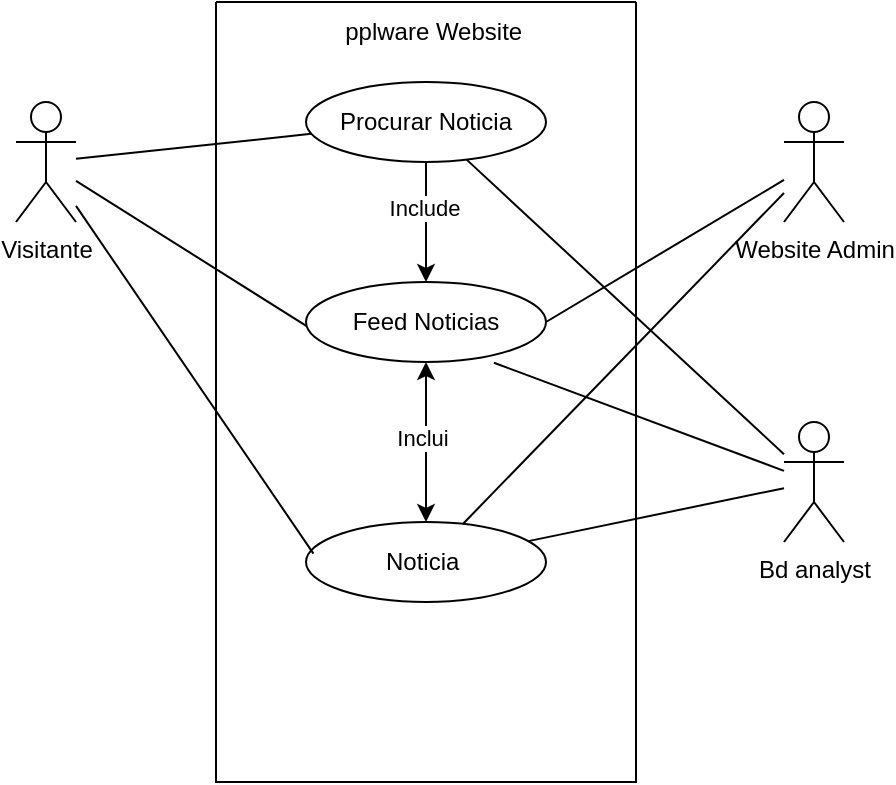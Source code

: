 <mxfile version="22.1.16" type="github">
  <diagram name="Página-1" id="pN39wXMBFtuyC5WhX6lR">
    <mxGraphModel dx="1094" dy="405" grid="1" gridSize="10" guides="1" tooltips="1" connect="1" arrows="1" fold="1" page="1" pageScale="1" pageWidth="827" pageHeight="1169" math="0" shadow="0">
      <root>
        <mxCell id="0" />
        <mxCell id="1" parent="0" />
        <mxCell id="wujke9OWW01raQN76-9f-1" value="Visitante" style="shape=umlActor;verticalLabelPosition=bottom;verticalAlign=top;html=1;outlineConnect=0;" vertex="1" parent="1">
          <mxGeometry x="30" y="100" width="30" height="60" as="geometry" />
        </mxCell>
        <mxCell id="wujke9OWW01raQN76-9f-4" value="" style="endArrow=none;html=1;rounded=0;entryX=0.031;entryY=0.605;entryDx=0;entryDy=0;entryPerimeter=0;" edge="1" parent="1" source="wujke9OWW01raQN76-9f-1" target="wujke9OWW01raQN76-9f-2">
          <mxGeometry width="50" height="50" relative="1" as="geometry">
            <mxPoint x="70" y="140" as="sourcePoint" />
            <mxPoint x="165" y="120" as="targetPoint" />
          </mxGeometry>
        </mxCell>
        <mxCell id="wujke9OWW01raQN76-9f-5" value="" style="swimlane;startSize=0;" vertex="1" parent="1">
          <mxGeometry x="130" y="50" width="210" height="390" as="geometry" />
        </mxCell>
        <mxCell id="wujke9OWW01raQN76-9f-3" value="pplware Website&amp;nbsp;" style="text;html=1;align=center;verticalAlign=middle;resizable=0;points=[];autosize=1;strokeColor=none;fillColor=none;" vertex="1" parent="wujke9OWW01raQN76-9f-5">
          <mxGeometry x="50" width="120" height="30" as="geometry" />
        </mxCell>
        <mxCell id="wujke9OWW01raQN76-9f-2" value="Feed Noticias" style="ellipse;whiteSpace=wrap;html=1;" vertex="1" parent="wujke9OWW01raQN76-9f-5">
          <mxGeometry x="45" y="140" width="120" height="40" as="geometry" />
        </mxCell>
        <mxCell id="wujke9OWW01raQN76-9f-12" value="Noticia&amp;nbsp;" style="ellipse;whiteSpace=wrap;html=1;" vertex="1" parent="wujke9OWW01raQN76-9f-5">
          <mxGeometry x="45" y="260" width="120" height="40" as="geometry" />
        </mxCell>
        <mxCell id="wujke9OWW01raQN76-9f-17" value="" style="endArrow=classic;startArrow=classic;html=1;rounded=0;" edge="1" parent="wujke9OWW01raQN76-9f-5" source="wujke9OWW01raQN76-9f-12" target="wujke9OWW01raQN76-9f-2">
          <mxGeometry width="50" height="50" relative="1" as="geometry">
            <mxPoint x="340" y="110" as="sourcePoint" />
            <mxPoint x="150" y="90" as="targetPoint" />
          </mxGeometry>
        </mxCell>
        <mxCell id="wujke9OWW01raQN76-9f-19" value="Inclui" style="edgeLabel;html=1;align=center;verticalAlign=middle;resizable=0;points=[];" vertex="1" connectable="0" parent="wujke9OWW01raQN76-9f-17">
          <mxGeometry x="0.044" y="2" relative="1" as="geometry">
            <mxPoint as="offset" />
          </mxGeometry>
        </mxCell>
        <mxCell id="wujke9OWW01raQN76-9f-20" value="Procurar Noticia" style="ellipse;whiteSpace=wrap;html=1;" vertex="1" parent="wujke9OWW01raQN76-9f-5">
          <mxGeometry x="45" y="40" width="120" height="40" as="geometry" />
        </mxCell>
        <mxCell id="wujke9OWW01raQN76-9f-21" value="" style="endArrow=classic;html=1;rounded=0;" edge="1" parent="wujke9OWW01raQN76-9f-5" source="wujke9OWW01raQN76-9f-20" target="wujke9OWW01raQN76-9f-2">
          <mxGeometry width="50" height="50" relative="1" as="geometry">
            <mxPoint x="110" y="180" as="sourcePoint" />
            <mxPoint x="160" y="130" as="targetPoint" />
          </mxGeometry>
        </mxCell>
        <mxCell id="wujke9OWW01raQN76-9f-23" value="Include" style="edgeLabel;html=1;align=center;verticalAlign=middle;resizable=0;points=[];" vertex="1" connectable="0" parent="wujke9OWW01raQN76-9f-21">
          <mxGeometry x="-0.235" y="-1" relative="1" as="geometry">
            <mxPoint as="offset" />
          </mxGeometry>
        </mxCell>
        <mxCell id="wujke9OWW01raQN76-9f-9" value="Website Admin" style="shape=umlActor;verticalLabelPosition=bottom;verticalAlign=top;html=1;outlineConnect=0;" vertex="1" parent="1">
          <mxGeometry x="414" y="100" width="30" height="60" as="geometry" />
        </mxCell>
        <mxCell id="wujke9OWW01raQN76-9f-10" value="" style="endArrow=none;html=1;rounded=0;exitX=1;exitY=0.5;exitDx=0;exitDy=0;" edge="1" parent="1" source="wujke9OWW01raQN76-9f-2" target="wujke9OWW01raQN76-9f-9">
          <mxGeometry width="50" height="50" relative="1" as="geometry">
            <mxPoint x="240" y="230" as="sourcePoint" />
            <mxPoint x="400" y="120" as="targetPoint" />
          </mxGeometry>
        </mxCell>
        <mxCell id="wujke9OWW01raQN76-9f-13" value="" style="endArrow=none;html=1;rounded=0;entryX=0.031;entryY=0.395;entryDx=0;entryDy=0;entryPerimeter=0;" edge="1" parent="1" source="wujke9OWW01raQN76-9f-1" target="wujke9OWW01raQN76-9f-12">
          <mxGeometry width="50" height="50" relative="1" as="geometry">
            <mxPoint x="240" y="230" as="sourcePoint" />
            <mxPoint x="290" y="180" as="targetPoint" />
          </mxGeometry>
        </mxCell>
        <mxCell id="wujke9OWW01raQN76-9f-14" value="" style="endArrow=none;html=1;rounded=0;" edge="1" parent="1" source="wujke9OWW01raQN76-9f-9" target="wujke9OWW01raQN76-9f-12">
          <mxGeometry width="50" height="50" relative="1" as="geometry">
            <mxPoint x="400" y="170" as="sourcePoint" />
            <mxPoint x="179" y="186" as="targetPoint" />
          </mxGeometry>
        </mxCell>
        <mxCell id="wujke9OWW01raQN76-9f-24" value="" style="endArrow=none;html=1;rounded=0;" edge="1" parent="1" source="wujke9OWW01raQN76-9f-12" target="wujke9OWW01raQN76-9f-25">
          <mxGeometry width="50" height="50" relative="1" as="geometry">
            <mxPoint x="370" y="300" as="sourcePoint" />
            <mxPoint x="380" y="310" as="targetPoint" />
          </mxGeometry>
        </mxCell>
        <mxCell id="wujke9OWW01raQN76-9f-25" value="Bd analyst" style="shape=umlActor;verticalLabelPosition=bottom;verticalAlign=top;html=1;outlineConnect=0;" vertex="1" parent="1">
          <mxGeometry x="414" y="260" width="30" height="60" as="geometry" />
        </mxCell>
        <mxCell id="wujke9OWW01raQN76-9f-26" value="" style="endArrow=none;html=1;rounded=0;exitX=0.783;exitY=1.01;exitDx=0;exitDy=0;exitPerimeter=0;" edge="1" parent="1" source="wujke9OWW01raQN76-9f-2" target="wujke9OWW01raQN76-9f-25">
          <mxGeometry width="50" height="50" relative="1" as="geometry">
            <mxPoint x="299" y="331" as="sourcePoint" />
            <mxPoint x="390" y="300" as="targetPoint" />
          </mxGeometry>
        </mxCell>
        <mxCell id="wujke9OWW01raQN76-9f-27" value="" style="endArrow=none;html=1;rounded=0;" edge="1" parent="1" source="wujke9OWW01raQN76-9f-20" target="wujke9OWW01raQN76-9f-25">
          <mxGeometry width="50" height="50" relative="1" as="geometry">
            <mxPoint x="279" y="240" as="sourcePoint" />
            <mxPoint x="410" y="303" as="targetPoint" />
          </mxGeometry>
        </mxCell>
        <mxCell id="wujke9OWW01raQN76-9f-28" value="" style="endArrow=none;html=1;rounded=0;" edge="1" parent="1" source="wujke9OWW01raQN76-9f-20" target="wujke9OWW01raQN76-9f-1">
          <mxGeometry width="50" height="50" relative="1" as="geometry">
            <mxPoint x="70" y="149" as="sourcePoint" />
            <mxPoint x="189" y="224" as="targetPoint" />
          </mxGeometry>
        </mxCell>
      </root>
    </mxGraphModel>
  </diagram>
</mxfile>
